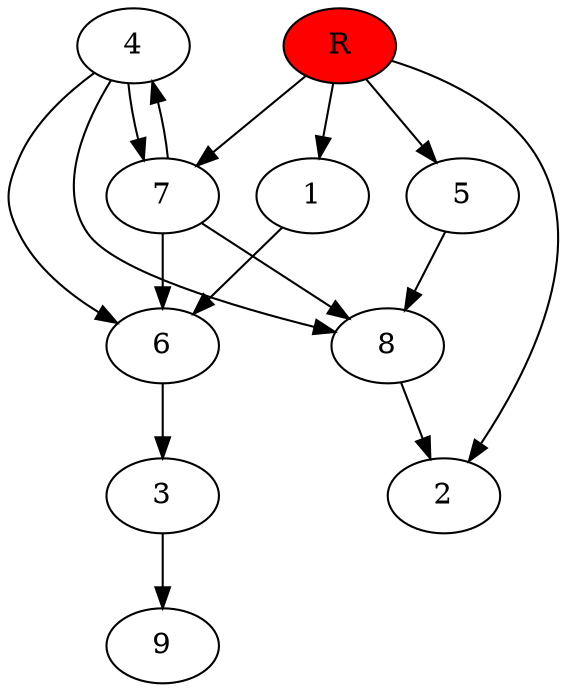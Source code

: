 digraph prb27231 {
	1
	2
	3
	4
	5
	6
	7
	8
	R [fillcolor="#ff0000" style=filled]
	1 -> 6
	3 -> 9
	4 -> 6
	4 -> 7
	4 -> 8
	5 -> 8
	6 -> 3
	7 -> 4
	7 -> 6
	7 -> 8
	8 -> 2
	R -> 1
	R -> 2
	R -> 5
	R -> 7
}
